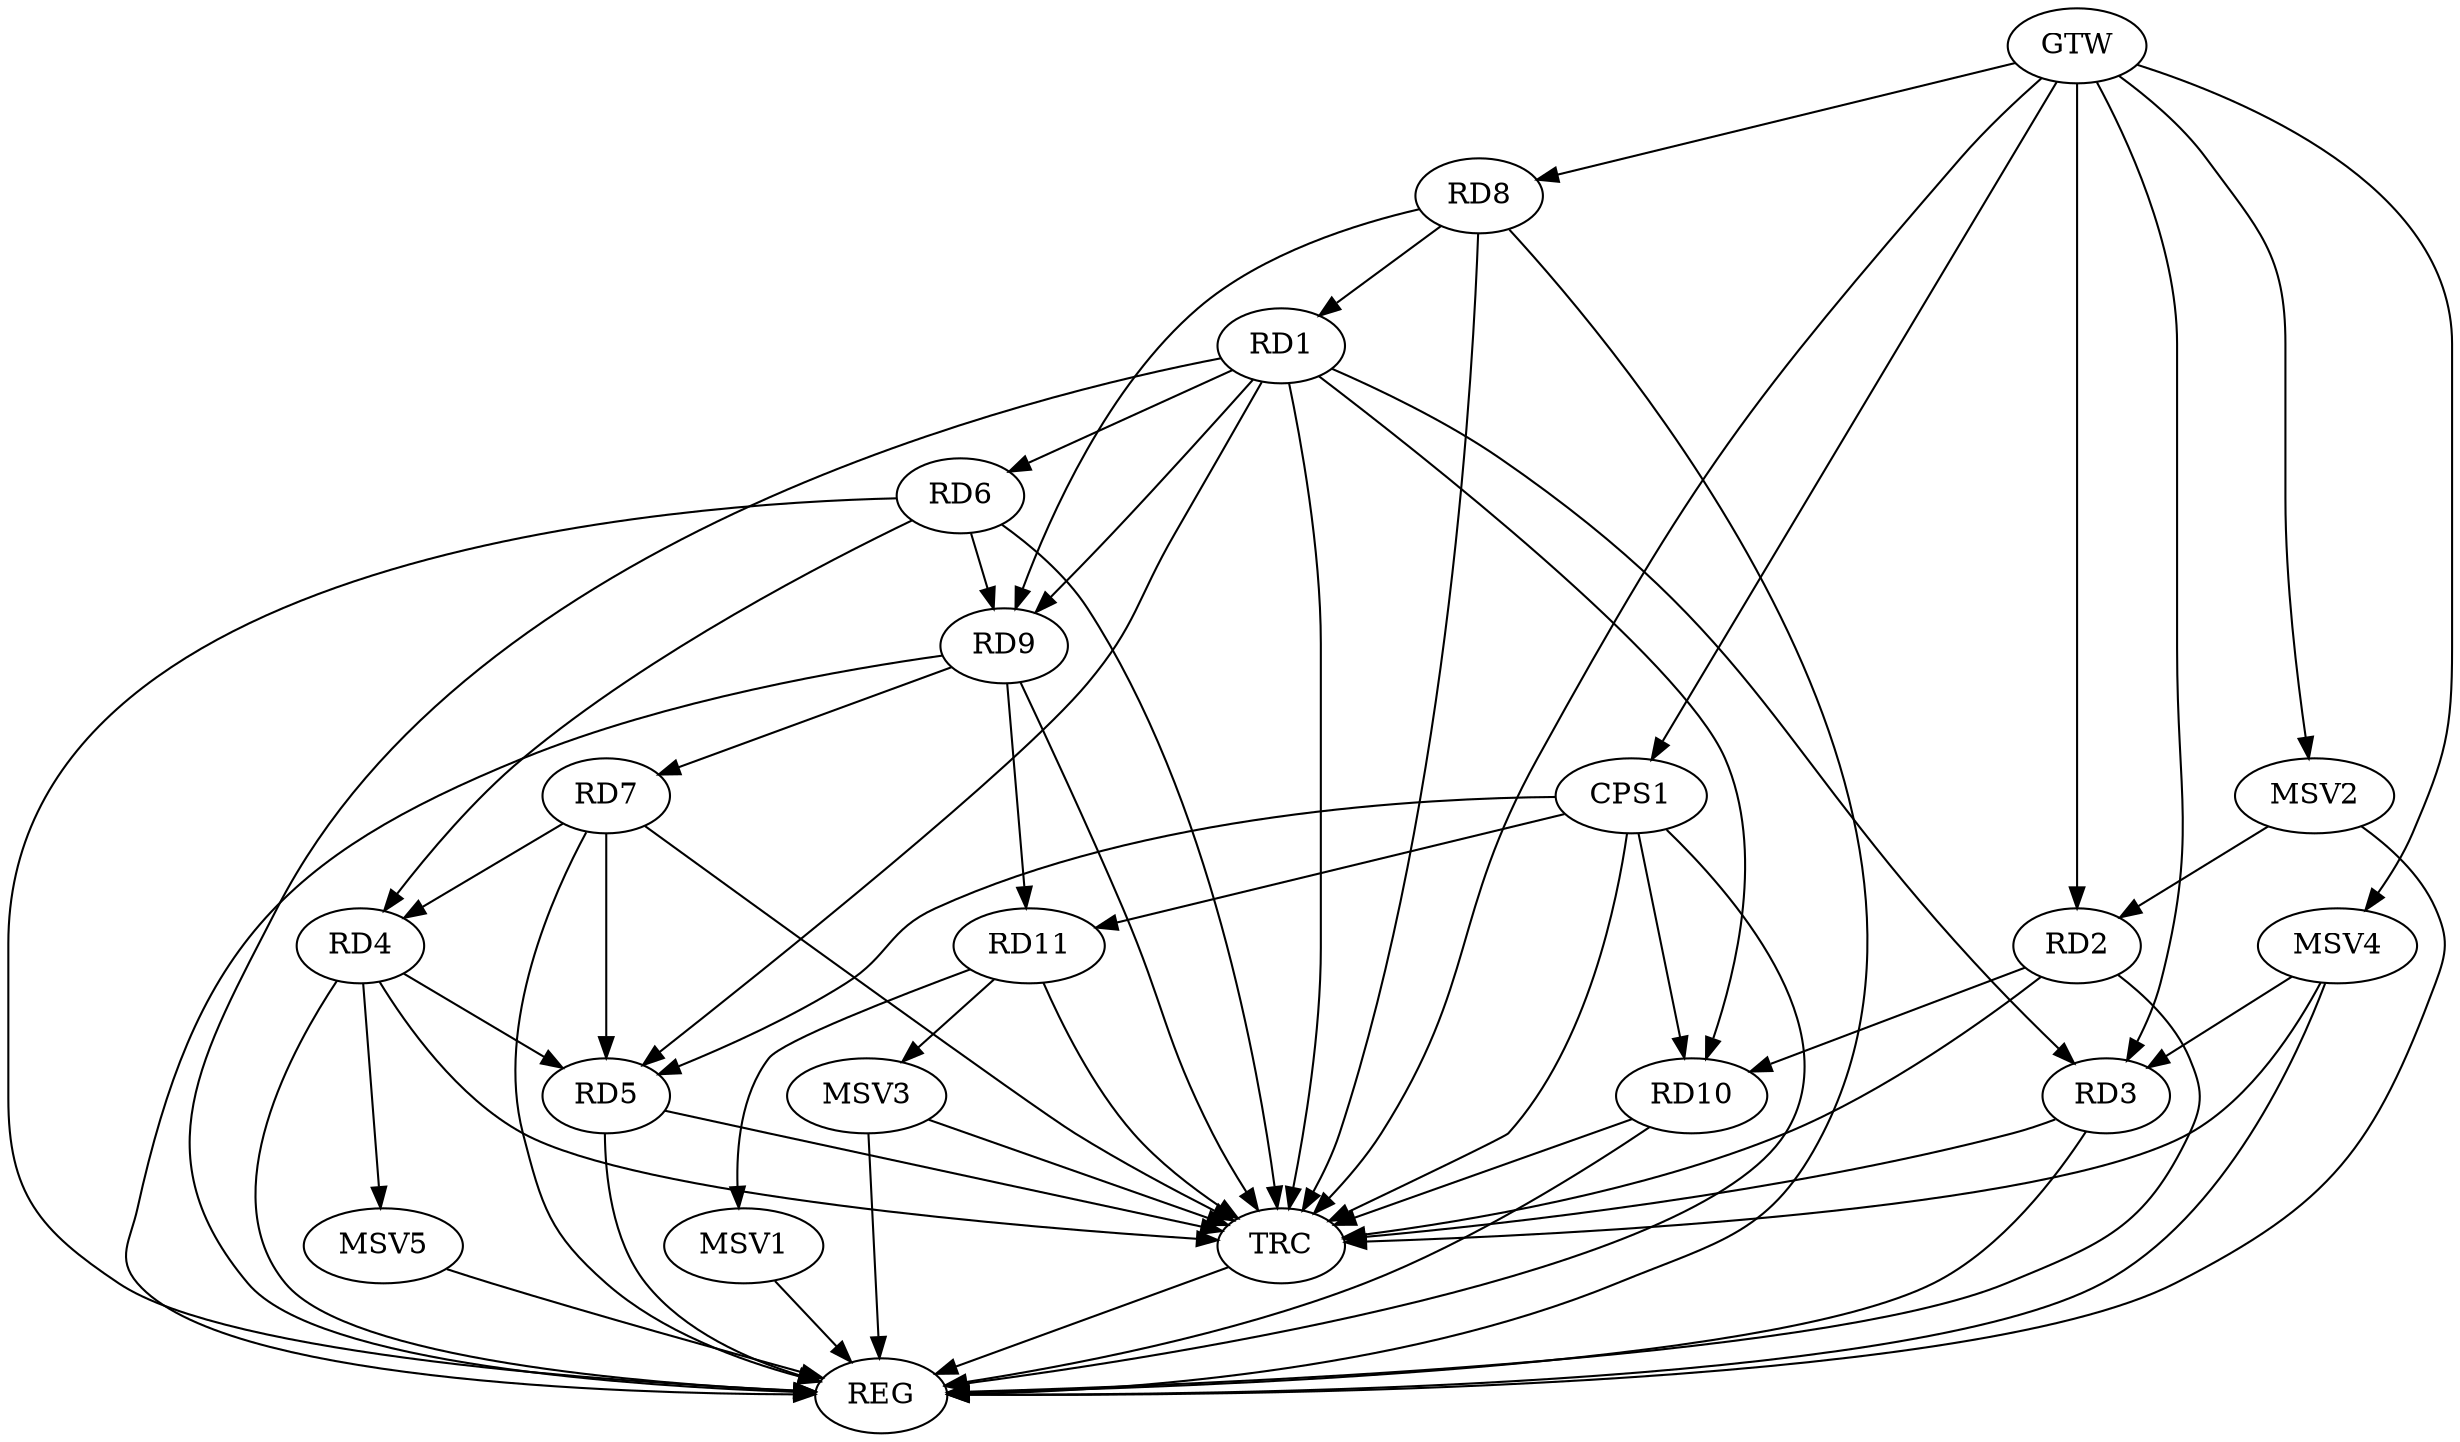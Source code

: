 strict digraph G {
  RD1 [ label="RD1" ];
  RD2 [ label="RD2" ];
  RD3 [ label="RD3" ];
  RD4 [ label="RD4" ];
  RD5 [ label="RD5" ];
  RD6 [ label="RD6" ];
  RD7 [ label="RD7" ];
  RD8 [ label="RD8" ];
  RD9 [ label="RD9" ];
  RD10 [ label="RD10" ];
  RD11 [ label="RD11" ];
  CPS1 [ label="CPS1" ];
  GTW [ label="GTW" ];
  REG [ label="REG" ];
  TRC [ label="TRC" ];
  MSV1 [ label="MSV1" ];
  MSV2 [ label="MSV2" ];
  MSV3 [ label="MSV3" ];
  MSV4 [ label="MSV4" ];
  MSV5 [ label="MSV5" ];
  RD1 -> RD5;
  RD1 -> RD6;
  RD8 -> RD1;
  RD1 -> RD9;
  RD2 -> RD10;
  RD4 -> RD5;
  RD6 -> RD4;
  RD7 -> RD4;
  RD7 -> RD5;
  RD6 -> RD9;
  RD9 -> RD7;
  RD8 -> RD9;
  RD9 -> RD11;
  CPS1 -> RD5;
  CPS1 -> RD10;
  CPS1 -> RD11;
  GTW -> RD2;
  GTW -> RD3;
  GTW -> RD8;
  GTW -> CPS1;
  RD1 -> REG;
  RD2 -> REG;
  RD3 -> REG;
  RD4 -> REG;
  RD5 -> REG;
  RD6 -> REG;
  RD7 -> REG;
  RD8 -> REG;
  RD9 -> REG;
  RD10 -> REG;
  CPS1 -> REG;
  RD1 -> TRC;
  RD2 -> TRC;
  RD3 -> TRC;
  RD4 -> TRC;
  RD5 -> TRC;
  RD6 -> TRC;
  RD7 -> TRC;
  RD8 -> TRC;
  RD9 -> TRC;
  RD10 -> TRC;
  RD11 -> TRC;
  CPS1 -> TRC;
  GTW -> TRC;
  TRC -> REG;
  RD1 -> RD3;
  RD1 -> RD10;
  RD11 -> MSV1;
  MSV1 -> REG;
  MSV2 -> RD2;
  GTW -> MSV2;
  MSV2 -> REG;
  RD11 -> MSV3;
  MSV3 -> REG;
  MSV3 -> TRC;
  MSV4 -> RD3;
  GTW -> MSV4;
  MSV4 -> REG;
  MSV4 -> TRC;
  RD4 -> MSV5;
  MSV5 -> REG;
}
